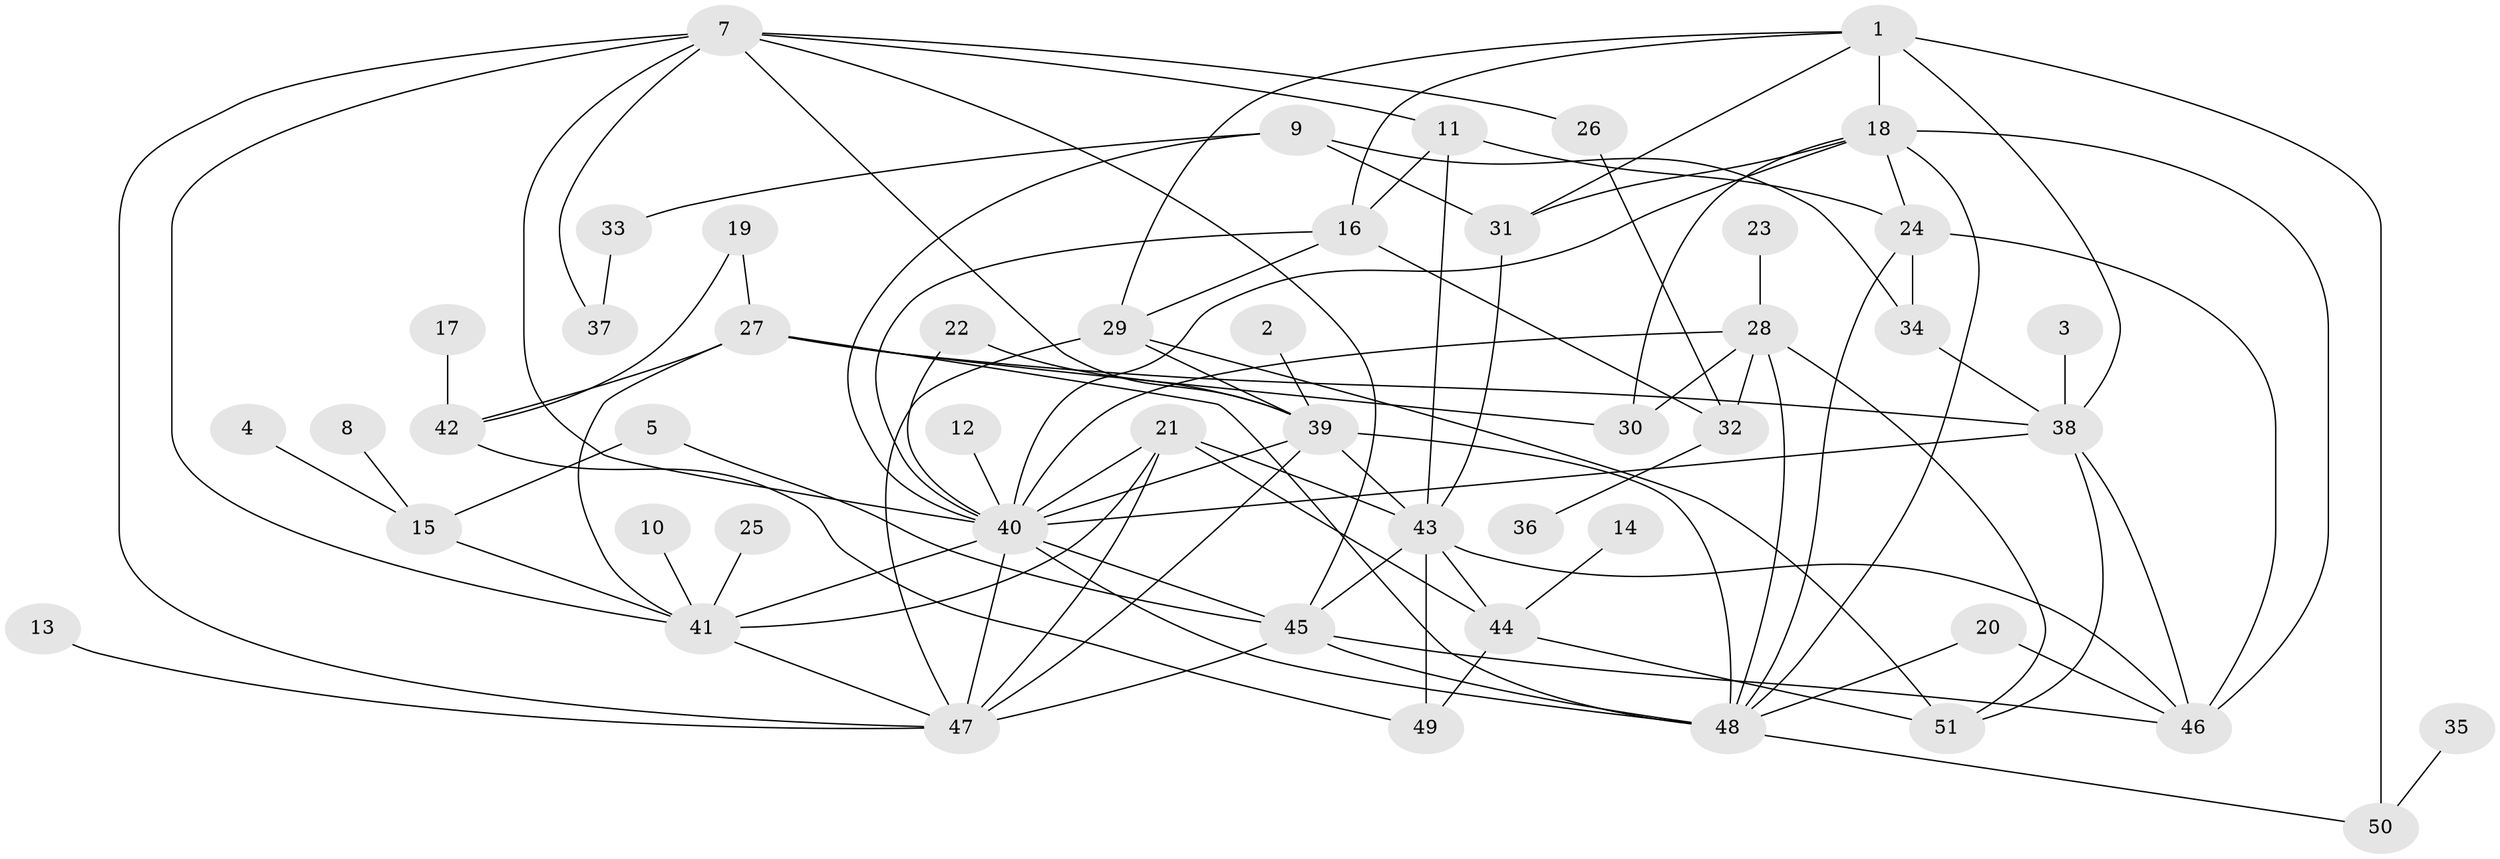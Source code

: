 // original degree distribution, {5: 0.12871287128712872, 2: 0.22772277227722773, 6: 0.0297029702970297, 3: 0.26732673267326734, 1: 0.15841584158415842, 9: 0.009900990099009901, 0: 0.009900990099009901, 4: 0.1485148514851485, 8: 0.009900990099009901, 7: 0.009900990099009901}
// Generated by graph-tools (version 1.1) at 2025/49/03/09/25 03:49:12]
// undirected, 50 vertices, 100 edges
graph export_dot {
graph [start="1"]
  node [color=gray90,style=filled];
  1;
  2;
  3;
  4;
  5;
  7;
  8;
  9;
  10;
  11;
  12;
  13;
  14;
  15;
  16;
  17;
  18;
  19;
  20;
  21;
  22;
  23;
  24;
  25;
  26;
  27;
  28;
  29;
  30;
  31;
  32;
  33;
  34;
  35;
  36;
  37;
  38;
  39;
  40;
  41;
  42;
  43;
  44;
  45;
  46;
  47;
  48;
  49;
  50;
  51;
  1 -- 16 [weight=1.0];
  1 -- 18 [weight=1.0];
  1 -- 29 [weight=1.0];
  1 -- 31 [weight=1.0];
  1 -- 38 [weight=2.0];
  1 -- 50 [weight=1.0];
  2 -- 39 [weight=1.0];
  3 -- 38 [weight=1.0];
  4 -- 15 [weight=1.0];
  5 -- 15 [weight=1.0];
  5 -- 45 [weight=1.0];
  7 -- 11 [weight=1.0];
  7 -- 26 [weight=1.0];
  7 -- 37 [weight=1.0];
  7 -- 39 [weight=1.0];
  7 -- 40 [weight=1.0];
  7 -- 41 [weight=1.0];
  7 -- 45 [weight=1.0];
  7 -- 47 [weight=1.0];
  8 -- 15 [weight=1.0];
  9 -- 31 [weight=1.0];
  9 -- 33 [weight=1.0];
  9 -- 34 [weight=1.0];
  9 -- 40 [weight=1.0];
  10 -- 41 [weight=1.0];
  11 -- 16 [weight=1.0];
  11 -- 24 [weight=1.0];
  11 -- 43 [weight=1.0];
  12 -- 40 [weight=1.0];
  13 -- 47 [weight=1.0];
  14 -- 44 [weight=1.0];
  15 -- 41 [weight=1.0];
  16 -- 29 [weight=1.0];
  16 -- 32 [weight=1.0];
  16 -- 40 [weight=1.0];
  17 -- 42 [weight=1.0];
  18 -- 24 [weight=1.0];
  18 -- 30 [weight=1.0];
  18 -- 31 [weight=1.0];
  18 -- 40 [weight=1.0];
  18 -- 46 [weight=1.0];
  18 -- 48 [weight=1.0];
  19 -- 27 [weight=1.0];
  19 -- 42 [weight=1.0];
  20 -- 46 [weight=1.0];
  20 -- 48 [weight=1.0];
  21 -- 40 [weight=1.0];
  21 -- 41 [weight=1.0];
  21 -- 43 [weight=2.0];
  21 -- 44 [weight=1.0];
  21 -- 47 [weight=1.0];
  22 -- 39 [weight=1.0];
  22 -- 40 [weight=1.0];
  23 -- 28 [weight=1.0];
  24 -- 34 [weight=1.0];
  24 -- 46 [weight=1.0];
  24 -- 48 [weight=1.0];
  25 -- 41 [weight=1.0];
  26 -- 32 [weight=1.0];
  27 -- 30 [weight=1.0];
  27 -- 38 [weight=1.0];
  27 -- 41 [weight=1.0];
  27 -- 42 [weight=1.0];
  27 -- 48 [weight=1.0];
  28 -- 30 [weight=1.0];
  28 -- 32 [weight=1.0];
  28 -- 40 [weight=1.0];
  28 -- 48 [weight=1.0];
  28 -- 51 [weight=1.0];
  29 -- 39 [weight=1.0];
  29 -- 47 [weight=1.0];
  29 -- 51 [weight=1.0];
  31 -- 43 [weight=1.0];
  32 -- 36 [weight=1.0];
  33 -- 37 [weight=1.0];
  34 -- 38 [weight=2.0];
  35 -- 50 [weight=1.0];
  38 -- 40 [weight=1.0];
  38 -- 46 [weight=1.0];
  38 -- 51 [weight=1.0];
  39 -- 40 [weight=1.0];
  39 -- 43 [weight=1.0];
  39 -- 47 [weight=1.0];
  39 -- 48 [weight=2.0];
  40 -- 41 [weight=1.0];
  40 -- 45 [weight=1.0];
  40 -- 47 [weight=1.0];
  40 -- 48 [weight=1.0];
  41 -- 47 [weight=1.0];
  42 -- 49 [weight=1.0];
  43 -- 44 [weight=1.0];
  43 -- 45 [weight=1.0];
  43 -- 46 [weight=1.0];
  43 -- 49 [weight=1.0];
  44 -- 49 [weight=1.0];
  44 -- 51 [weight=1.0];
  45 -- 46 [weight=1.0];
  45 -- 47 [weight=1.0];
  45 -- 48 [weight=1.0];
  48 -- 50 [weight=1.0];
}
